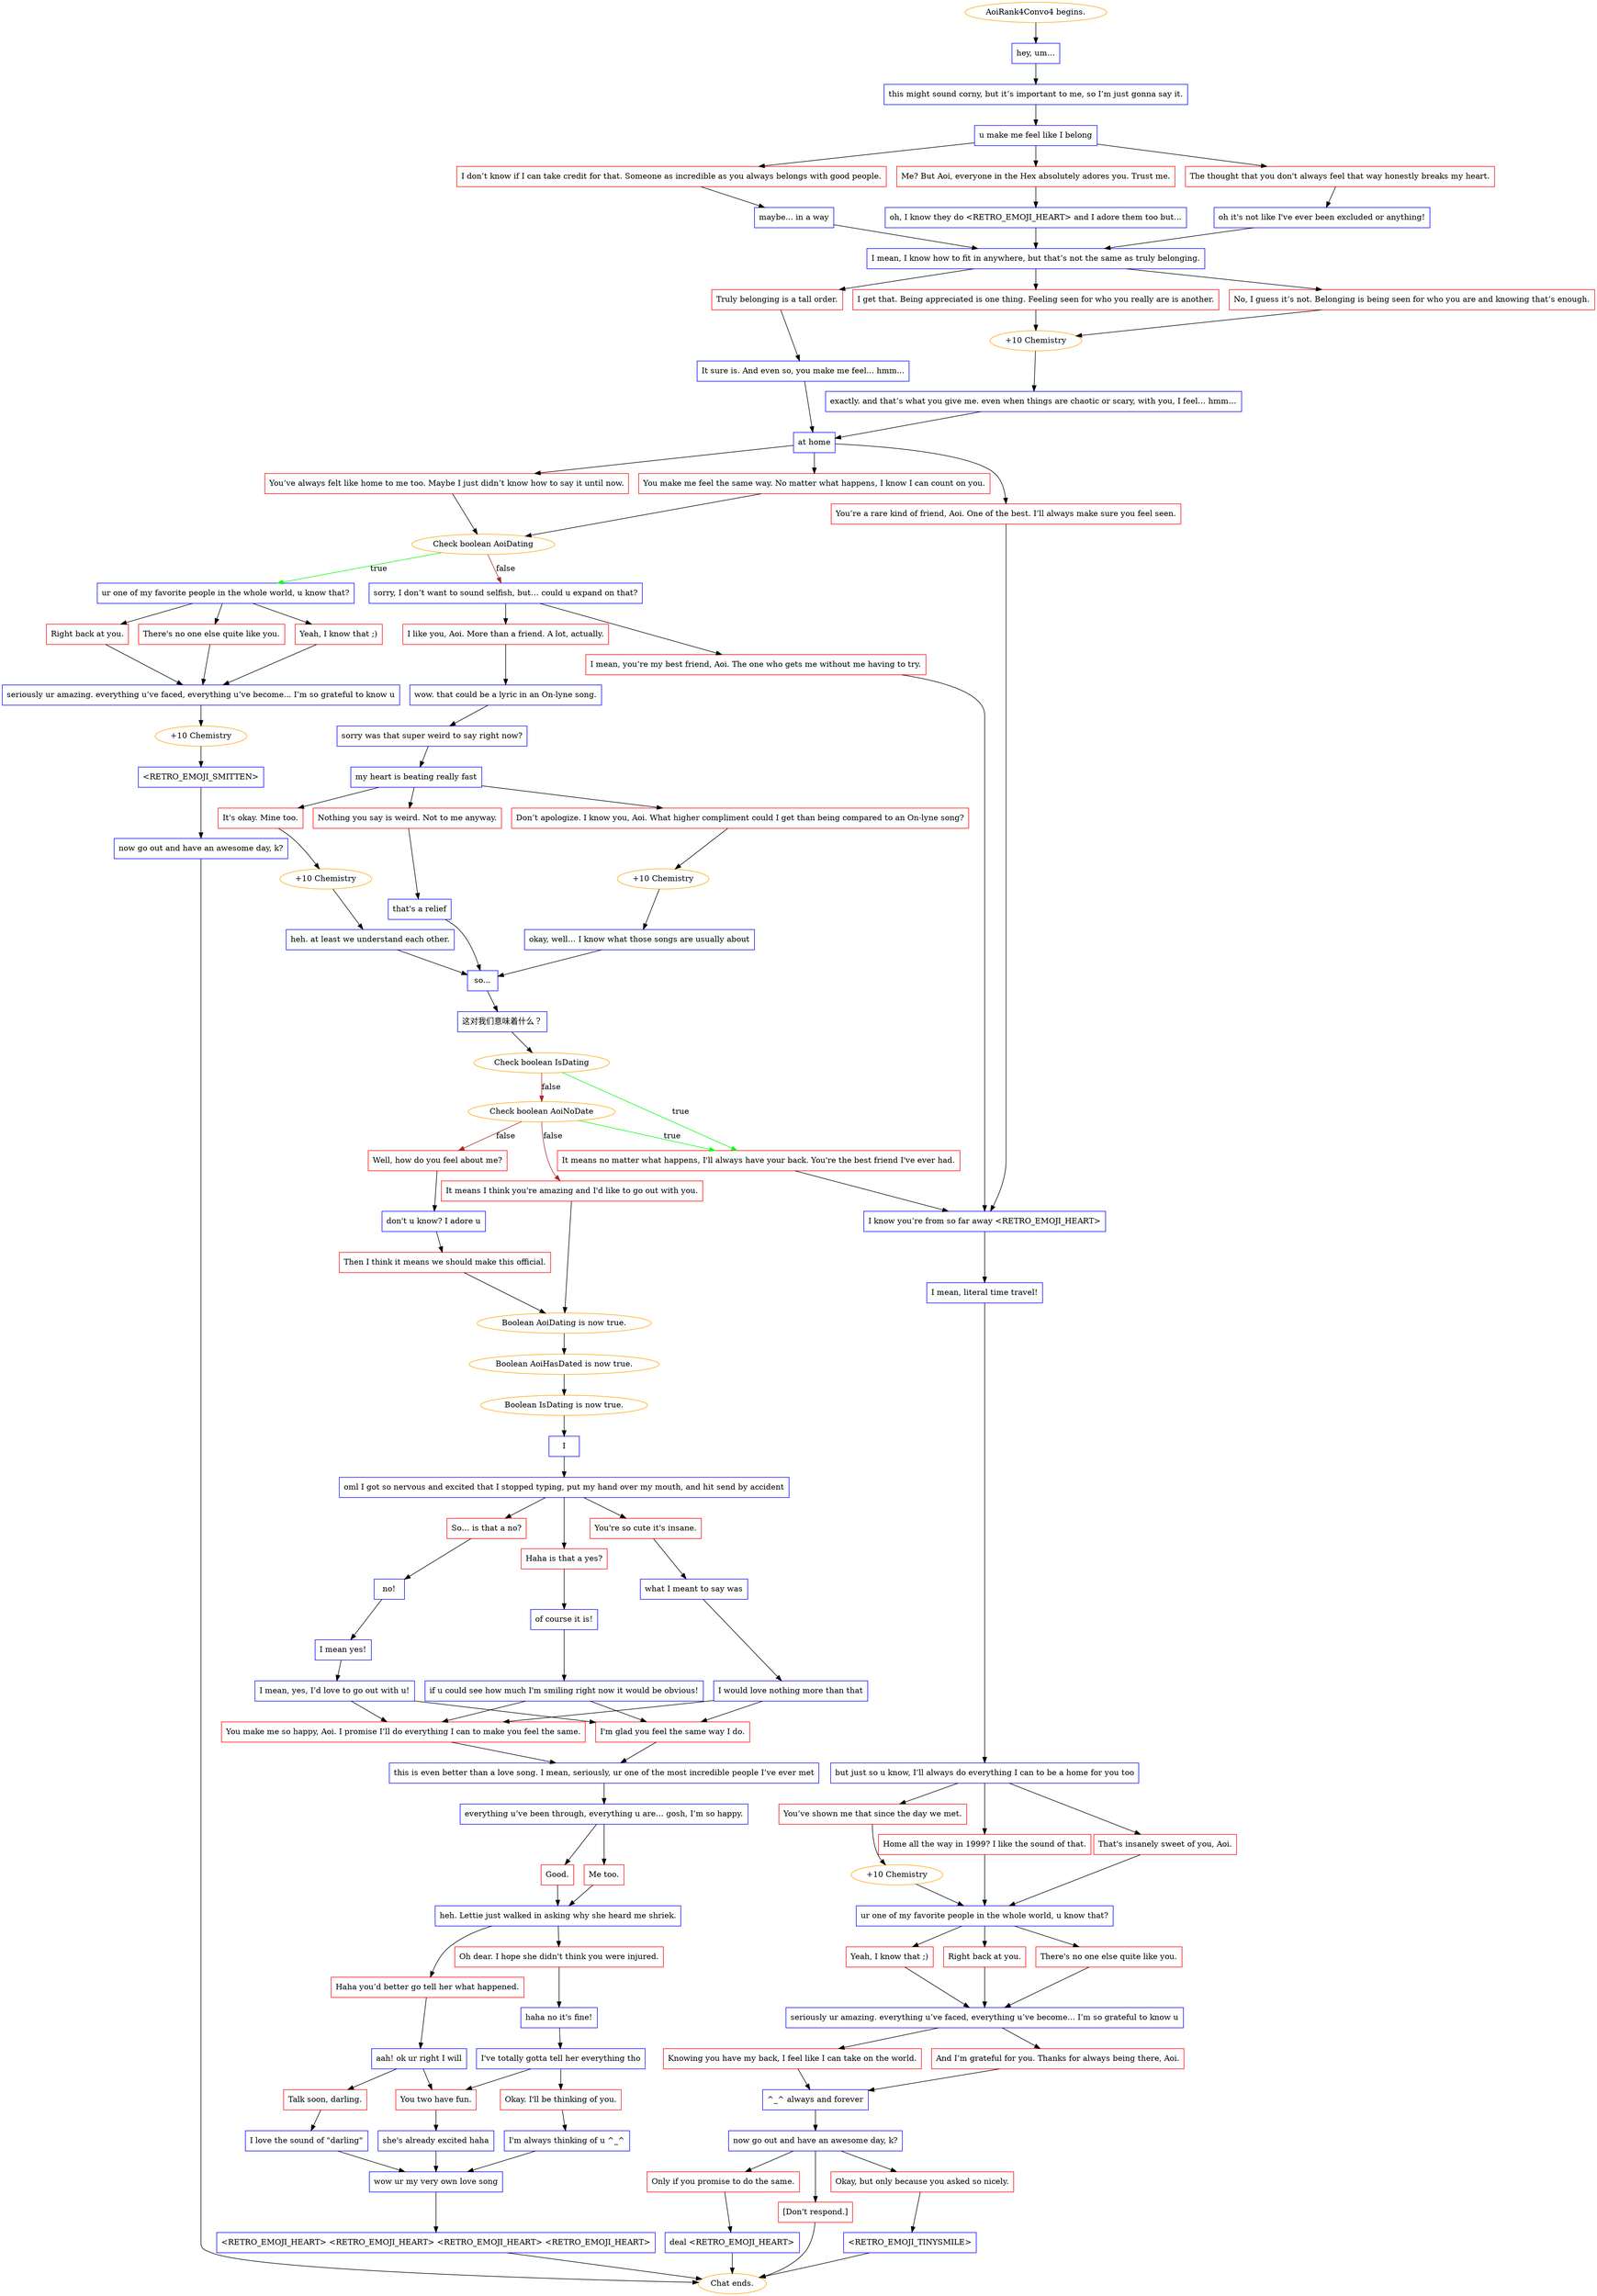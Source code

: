 digraph {
	"AoiRank4Convo4 begins." [color=orange];
		"AoiRank4Convo4 begins." -> j2477336729;
	j2477336729 [label="hey, um...",shape=box,color=blue];
		j2477336729 -> j3913938797;
	j3913938797 [label="this might sound corny, but it’s important to me, so I’m just gonna say it.",shape=box,color=blue];
		j3913938797 -> j873114735;
	j873114735 [label="u make me feel like I belong",shape=box,color=blue];
		j873114735 -> j3546327018;
		j873114735 -> j1756740388;
		j873114735 -> j553770491;
	j3546327018 [label="I don’t know if I can take credit for that. Someone as incredible as you always belongs with good people.",shape=box,color=red];
		j3546327018 -> j1295026389;
	j1756740388 [label="Me? But Aoi, everyone in the Hex absolutely adores you. Trust me.",shape=box,color=red];
		j1756740388 -> j3191968827;
	j553770491 [label="The thought that you don't always feel that way honestly breaks my heart.",shape=box,color=red];
		j553770491 -> j529631450;
	j1295026389 [label="maybe... in a way",shape=box,color=blue];
		j1295026389 -> j898580641;
	j3191968827 [label="oh, I know they do <RETRO_EMOJI_HEART> and I adore them too but...",shape=box,color=blue];
		j3191968827 -> j898580641;
	j529631450 [label="oh it's not like I've ever been excluded or anything!",shape=box,color=blue];
		j529631450 -> j898580641;
	j898580641 [label="I mean, I know how to fit in anywhere, but that’s not the same as truly belonging.",shape=box,color=blue];
		j898580641 -> j3968851440;
		j898580641 -> j260539174;
		j898580641 -> j949879638;
	j3968851440 [label="I get that. Being appreciated is one thing. Feeling seen for who you really are is another.",shape=box,color=red];
		j3968851440 -> j4047285082;
	j260539174 [label="No, I guess it’s not. Belonging is being seen for who you are and knowing that’s enough.",shape=box,color=red];
		j260539174 -> j4047285082;
	j949879638 [label="Truly belonging is a tall order.",shape=box,color=red];
		j949879638 -> j2691809890;
	j4047285082 [label="+10 Chemistry",color=orange];
		j4047285082 -> j2977139336;
	j2691809890 [label="It sure is. And even so, you make me feel... hmm...",shape=box,color=blue];
		j2691809890 -> j1462831026;
	j2977139336 [label="exactly. and that’s what you give me. even when things are chaotic or scary, with you, I feel… hmm…",shape=box,color=blue];
		j2977139336 -> j1462831026;
	j1462831026 [label="at home",shape=box,color=blue];
		j1462831026 -> j2036569490;
		j1462831026 -> j525064770;
		j1462831026 -> j3524508773;
	j2036569490 [label="You’ve always felt like home to me too. Maybe I just didn’t know how to say it until now.",shape=box,color=red];
		j2036569490 -> j1284115511;
	j525064770 [label="You make me feel the same way. No matter what happens, I know I can count on you.",shape=box,color=red];
		j525064770 -> j1284115511;
	j3524508773 [label="You’re a rare kind of friend, Aoi. One of the best. I’ll always make sure you feel seen.",shape=box,color=red];
		j3524508773 -> j4090580907;
	j1284115511 [label="Check boolean AoiDating",color=orange];
		j1284115511 -> j3850528474 [label=true,color=green];
		j1284115511 -> j4258980526 [label=false,color=brown];
	j4090580907 [label="I know you’re from so far away <RETRO_EMOJI_HEART>",shape=box,color=blue];
		j4090580907 -> j1752379053;
	j3850528474 [label="ur one of my favorite people in the whole world, u know that?",shape=box,color=blue];
		j3850528474 -> j721986018;
		j3850528474 -> j2554621878;
		j3850528474 -> j252059923;
	j4258980526 [label="sorry, I don’t want to sound selfish, but… could u expand on that?",shape=box,color=blue];
		j4258980526 -> j3089874730;
		j4258980526 -> j3790210302;
	j1752379053 [label="I mean, literal time travel!",shape=box,color=blue];
		j1752379053 -> j3198149706;
	j721986018 [label="Right back at you.",shape=box,color=red];
		j721986018 -> j2153393559;
	j2554621878 [label="There's no one else quite like you.",shape=box,color=red];
		j2554621878 -> j2153393559;
	j252059923 [label="Yeah, I know that ;)",shape=box,color=red];
		j252059923 -> j2153393559;
	j3089874730 [label="I like you, Aoi. More than a friend. A lot, actually.",shape=box,color=red];
		j3089874730 -> j1000470234;
	j3790210302 [label="I mean, you’re my best friend, Aoi. The one who gets me without me having to try.",shape=box,color=red];
		j3790210302 -> j4090580907;
	j3198149706 [label="but just so u know, I’ll always do everything I can to be a home for you too",shape=box,color=blue];
		j3198149706 -> j2668470745;
		j3198149706 -> j2989854440;
		j3198149706 -> j2787458375;
	j2153393559 [label="seriously ur amazing. everything u’ve faced, everything u’ve become... I’m so grateful to know u",shape=box,color=blue];
		j2153393559 -> j2419009152;
	j1000470234 [label="wow. that could be a lyric in an On-lyne song.",shape=box,color=blue];
		j1000470234 -> j2797727130;
	j2668470745 [label="You’ve shown me that since the day we met.",shape=box,color=red];
		j2668470745 -> j1390599447;
	j2989854440 [label="Home all the way in 1999? I like the sound of that.",shape=box,color=red];
		j2989854440 -> j2178202158;
	j2787458375 [label="That's insanely sweet of you, Aoi.",shape=box,color=red];
		j2787458375 -> j2178202158;
	j2419009152 [label="+10 Chemistry",color=orange];
		j2419009152 -> j1935015677;
	j2797727130 [label="sorry was that super weird to say right now?",shape=box,color=blue];
		j2797727130 -> j249093401;
	j1390599447 [label="+10 Chemistry",color=orange];
		j1390599447 -> j2178202158;
	j2178202158 [label="ur one of my favorite people in the whole world, u know that?",shape=box,color=blue];
		j2178202158 -> j3405803502;
		j2178202158 -> j2794308492;
		j2178202158 -> j4033790713;
	j1935015677 [label="<RETRO_EMOJI_SMITTEN>",shape=box,color=blue];
		j1935015677 -> j1191102902;
	j249093401 [label="my heart is beating really fast",shape=box,color=blue];
		j249093401 -> j2887407166;
		j249093401 -> j3056274988;
		j249093401 -> j3260445906;
	j3405803502 [label="Right back at you.",shape=box,color=red];
		j3405803502 -> j1150694765;
	j2794308492 [label="There's no one else quite like you.",shape=box,color=red];
		j2794308492 -> j1150694765;
	j4033790713 [label="Yeah, I know that ;)",shape=box,color=red];
		j4033790713 -> j1150694765;
	j1191102902 [label="now go out and have an awesome day, k?",shape=box,color=blue];
		j1191102902 -> "Chat ends.";
	j2887407166 [label="Don’t apologize. I know you, Aoi. What higher compliment could I get than being compared to an On-lyne song?",shape=box,color=red];
		j2887407166 -> j52167266;
	j3056274988 [label="It's okay. Mine too.",shape=box,color=red];
		j3056274988 -> j283419335;
	j3260445906 [label="Nothing you say is weird. Not to me anyway.",shape=box,color=red];
		j3260445906 -> j3606644876;
	j1150694765 [label="seriously ur amazing. everything u’ve faced, everything u’ve become... I’m so grateful to know u",shape=box,color=blue];
		j1150694765 -> j3348495911;
		j1150694765 -> j1112078634;
	"Chat ends." [color=orange];
	j52167266 [label="+10 Chemistry",color=orange];
		j52167266 -> j612836180;
	j283419335 [label="+10 Chemistry",color=orange];
		j283419335 -> j149525709;
	j3606644876 [label="that's a relief",shape=box,color=blue];
		j3606644876 -> j3522107005;
	j3348495911 [label="Knowing you have my back, I feel like I can take on the world.",shape=box,color=red];
		j3348495911 -> j258544188;
	j1112078634 [label="And I’m grateful for you. Thanks for always being there, Aoi.",shape=box,color=red];
		j1112078634 -> j258544188;
	j612836180 [label="okay, well… I know what those songs are usually about",shape=box,color=blue];
		j612836180 -> j3522107005;
	j149525709 [label="heh. at least we understand each other.",shape=box,color=blue];
		j149525709 -> j3522107005;
	j3522107005 [label="so...",shape=box,color=blue];
		j3522107005 -> j1673828249;
	j258544188 [label="^_^ always and forever",shape=box,color=blue];
		j258544188 -> j2993576853;
	j1673828249 [label="这对我们意味着什么？",shape=box,color=blue];
		j1673828249 -> j1551207171;
	j2993576853 [label="now go out and have an awesome day, k?",shape=box,color=blue];
		j2993576853 -> j517303961;
		j2993576853 -> j1483870242;
		j2993576853 -> j2144395856;
	j1551207171 [label="Check boolean IsDating",color=orange];
		j1551207171 -> j2068351277 [label=true,color=green];
		j1551207171 -> j4131435017 [label=false,color=brown];
	j517303961 [label="Okay, but only because you asked so nicely.",shape=box,color=red];
		j517303961 -> j1589091153;
	j1483870242 [label="Only if you promise to do the same.",shape=box,color=red];
		j1483870242 -> j1315345325;
	j2144395856 [label="[Don't respond.]",shape=box,color=red];
		j2144395856 -> "Chat ends.";
	j2068351277 [label="It means no matter what happens, I'll always have your back. You're the best friend I've ever had.",shape=box,color=red];
		j2068351277 -> j4090580907;
	j4131435017 [label="Check boolean AoiNoDate",color=orange];
		j4131435017 -> j2068351277 [label=true,color=green];
		j4131435017 -> j28857158 [label=false,color=brown];
		j4131435017 -> j3510210866 [label=false,color=brown];
	j1589091153 [label="<RETRO_EMOJI_TINYSMILE>",shape=box,color=blue];
		j1589091153 -> "Chat ends.";
	j1315345325 [label="deal <RETRO_EMOJI_HEART>",shape=box,color=blue];
		j1315345325 -> "Chat ends.";
	j28857158 [label="It means I think you're amazing and I'd like to go out with you.",shape=box,color=red];
		j28857158 -> j2866536282;
	j3510210866 [label="Well, how do you feel about me?",shape=box,color=red];
		j3510210866 -> j3428411880;
	j2866536282 [label="Boolean AoiDating is now true.",color=orange];
		j2866536282 -> j1850042508;
	j3428411880 [label="don't u know? I adore u",shape=box,color=blue];
		j3428411880 -> j3685963349;
	j1850042508 [label="Boolean AoiHasDated is now true.",color=orange];
		j1850042508 -> j3667782834;
	j3685963349 [label="Then I think it means we should make this official.",shape=box,color=red];
		j3685963349 -> j2866536282;
	j3667782834 [label="Boolean IsDating is now true.",color=orange];
		j3667782834 -> j581826538;
	j581826538 [label="I",shape=box,color=blue];
		j581826538 -> j1736781170;
	j1736781170 [label="oml I got so nervous and excited that I stopped typing, put my hand over my mouth, and hit send by accident",shape=box,color=blue];
		j1736781170 -> j3607457949;
		j1736781170 -> j2123346966;
		j1736781170 -> j930423035;
	j3607457949 [label="Haha is that a yes?",shape=box,color=red];
		j3607457949 -> j3944513883;
	j2123346966 [label="You're so cute it's insane.",shape=box,color=red];
		j2123346966 -> j2023883490;
	j930423035 [label="So… is that a no?",shape=box,color=red];
		j930423035 -> j656150976;
	j3944513883 [label="of course it is!",shape=box,color=blue];
		j3944513883 -> j2486596374;
	j2023883490 [label="what I meant to say was",shape=box,color=blue];
		j2023883490 -> j1823293470;
	j656150976 [label="no!",shape=box,color=blue];
		j656150976 -> j1199652487;
	j2486596374 [label="if u could see how much I'm smiling right now it would be obvious!",shape=box,color=blue];
		j2486596374 -> j333127431;
		j2486596374 -> j1689171427;
	j1823293470 [label="I would love nothing more than that",shape=box,color=blue];
		j1823293470 -> j333127431;
		j1823293470 -> j1689171427;
	j1199652487 [label="I mean yes!",shape=box,color=blue];
		j1199652487 -> j2159684144;
	j333127431 [label="I'm glad you feel the same way I do.",shape=box,color=red];
		j333127431 -> j206204821;
	j1689171427 [label="You make me so happy, Aoi. I promise I’ll do everything I can to make you feel the same.",shape=box,color=red];
		j1689171427 -> j206204821;
	j2159684144 [label="I mean, yes, I’d love to go out with u!",shape=box,color=blue];
		j2159684144 -> j333127431;
		j2159684144 -> j1689171427;
	j206204821 [label="this is even better than a love song. I mean, seriously, ur one of the most incredible people I’ve ever met",shape=box,color=blue];
		j206204821 -> j2372776288;
	j2372776288 [label="everything u’ve been through, everything u are… gosh, I’m so happy.",shape=box,color=blue];
		j2372776288 -> j3038899103;
		j2372776288 -> j2576081527;
	j3038899103 [label="Good.",shape=box,color=red];
		j3038899103 -> j3143551038;
	j2576081527 [label="Me too.",shape=box,color=red];
		j2576081527 -> j3143551038;
	j3143551038 [label="heh. Lettie just walked in asking why she heard me shriek.",shape=box,color=blue];
		j3143551038 -> j670780771;
		j3143551038 -> j2831617628;
	j670780771 [label="Oh dear. I hope she didn't think you were injured.",shape=box,color=red];
		j670780771 -> j1244191404;
	j2831617628 [label="Haha you’d better go tell her what happened.",shape=box,color=red];
		j2831617628 -> j942008915;
	j1244191404 [label="haha no it's fine!",shape=box,color=blue];
		j1244191404 -> j507234338;
	j942008915 [label="aah! ok ur right I will",shape=box,color=blue];
		j942008915 -> j3015582013;
		j942008915 -> j3532631753;
	j507234338 [label="I've totally gotta tell her everything tho",shape=box,color=blue];
		j507234338 -> j3015582013;
		j507234338 -> j3511844576;
	j3015582013 [label="You two have fun.",shape=box,color=red];
		j3015582013 -> j3785714523;
	j3532631753 [label="Talk soon, darling.",shape=box,color=red];
		j3532631753 -> j1520823817;
	j3511844576 [label="Okay. I'll be thinking of you.",shape=box,color=red];
		j3511844576 -> j122454758;
	j3785714523 [label="she's already excited haha",shape=box,color=blue];
		j3785714523 -> j256862827;
	j1520823817 [label="I love the sound of \"darling\"",shape=box,color=blue];
		j1520823817 -> j256862827;
	j122454758 [label="I'm always thinking of u ^_^",shape=box,color=blue];
		j122454758 -> j256862827;
	j256862827 [label="wow ur my very own love song",shape=box,color=blue];
		j256862827 -> j3055390229;
	j3055390229 [label="<RETRO_EMOJI_HEART> <RETRO_EMOJI_HEART> <RETRO_EMOJI_HEART> <RETRO_EMOJI_HEART>",shape=box,color=blue];
		j3055390229 -> "Chat ends.";
}